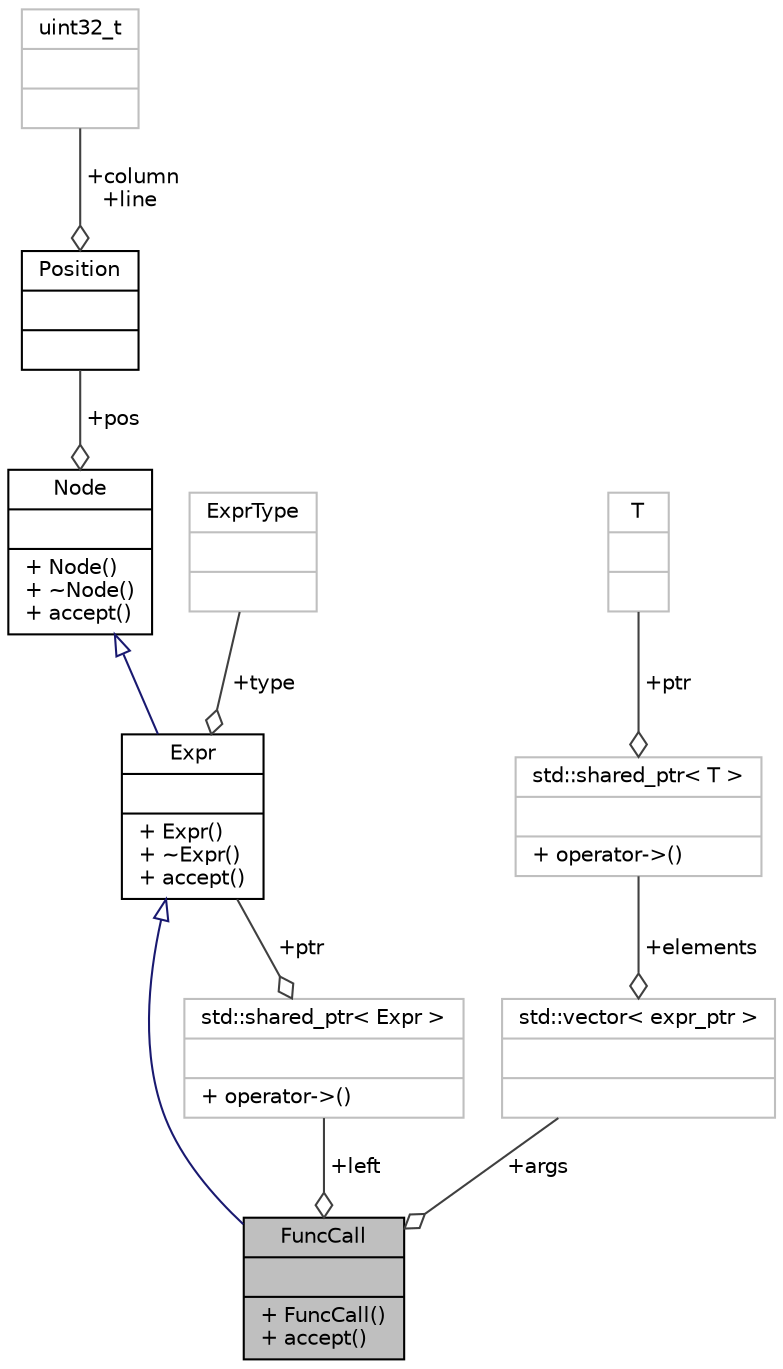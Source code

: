digraph "FuncCall"
{
 // LATEX_PDF_SIZE
  edge [fontname="Helvetica",fontsize="10",labelfontname="Helvetica",labelfontsize="10"];
  node [fontname="Helvetica",fontsize="10",shape=record];
  Node1 [label="{FuncCall\n||+ FuncCall()\l+ accept()\l}",height=0.2,width=0.4,color="black", fillcolor="grey75", style="filled", fontcolor="black",tooltip=" "];
  Node2 -> Node1 [dir="back",color="midnightblue",fontsize="10",style="solid",arrowtail="onormal"];
  Node2 [label="{Expr\n||+ Expr()\l+ ~Expr()\l+ accept()\l}",height=0.2,width=0.4,color="black", fillcolor="white", style="filled",URL="$struct_expr.html",tooltip=" "];
  Node3 -> Node2 [dir="back",color="midnightblue",fontsize="10",style="solid",arrowtail="onormal"];
  Node3 [label="{Node\n||+ Node()\l+ ~Node()\l+ accept()\l}",height=0.2,width=0.4,color="black", fillcolor="white", style="filled",URL="$struct_node.html",tooltip=" "];
  Node4 -> Node3 [color="grey25",fontsize="10",style="solid",label=" +pos" ,arrowhead="odiamond"];
  Node4 [label="{Position\n||}",height=0.2,width=0.4,color="black", fillcolor="white", style="filled",URL="$struct_position.html",tooltip=" "];
  Node5 -> Node4 [color="grey25",fontsize="10",style="solid",label=" +column\n+line" ,arrowhead="odiamond"];
  Node5 [label="{uint32_t\n||}",height=0.2,width=0.4,color="grey75", fillcolor="white", style="filled",tooltip=" "];
  Node6 -> Node2 [color="grey25",fontsize="10",style="solid",label=" +type" ,arrowhead="odiamond"];
  Node6 [label="{ExprType\n||}",height=0.2,width=0.4,color="grey75", fillcolor="white", style="filled",tooltip=" "];
  Node7 -> Node1 [color="grey25",fontsize="10",style="solid",label=" +left" ,arrowhead="odiamond"];
  Node7 [label="{std::shared_ptr\< Expr \>\n||+ operator-\>()\l}",height=0.2,width=0.4,color="grey75", fillcolor="white", style="filled",tooltip=" "];
  Node2 -> Node7 [color="grey25",fontsize="10",style="solid",label=" +ptr" ,arrowhead="odiamond"];
  Node8 -> Node1 [color="grey25",fontsize="10",style="solid",label=" +args" ,arrowhead="odiamond"];
  Node8 [label="{std::vector\< expr_ptr \>\n||}",height=0.2,width=0.4,color="grey75", fillcolor="white", style="filled",tooltip=" "];
  Node9 -> Node8 [color="grey25",fontsize="10",style="solid",label=" +elements" ,arrowhead="odiamond"];
  Node9 [label="{std::shared_ptr\< T \>\n||+ operator-\>()\l}",height=0.2,width=0.4,color="grey75", fillcolor="white", style="filled",tooltip="STL class."];
  Node10 -> Node9 [color="grey25",fontsize="10",style="solid",label=" +ptr" ,arrowhead="odiamond"];
  Node10 [label="{T\n||}",height=0.2,width=0.4,color="grey75", fillcolor="white", style="filled",tooltip=" "];
}
